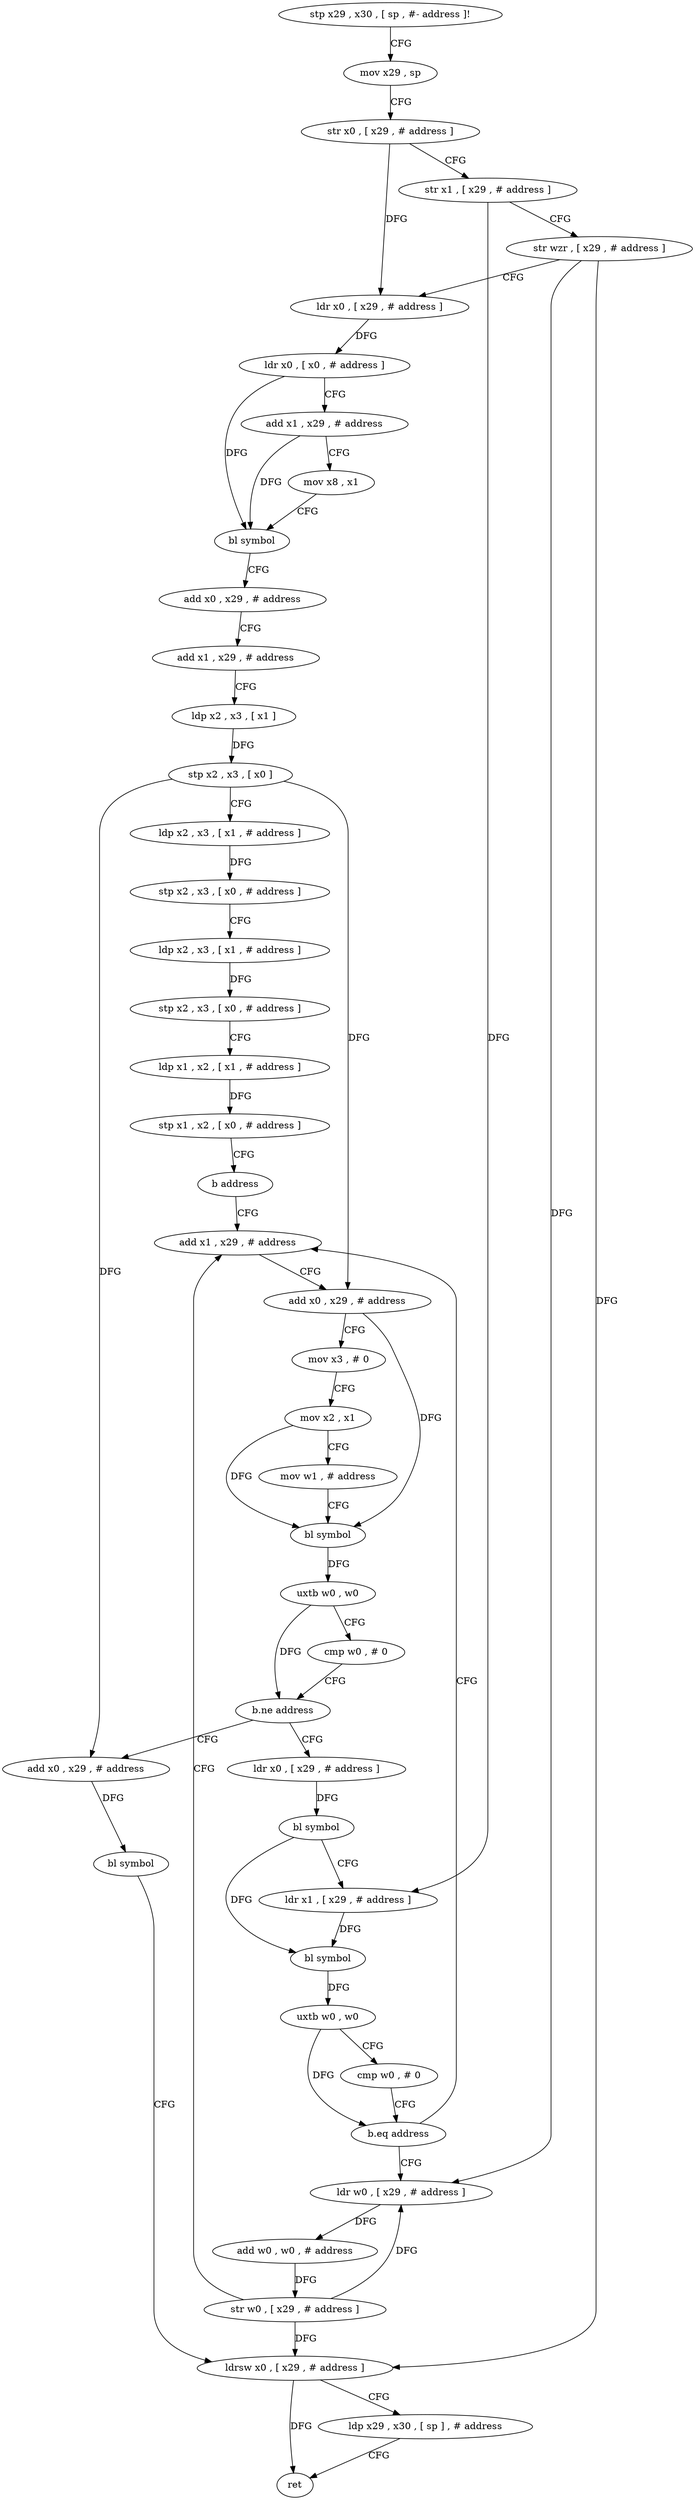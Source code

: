 digraph "func" {
"92228" [label = "stp x29 , x30 , [ sp , #- address ]!" ]
"92232" [label = "mov x29 , sp" ]
"92236" [label = "str x0 , [ x29 , # address ]" ]
"92240" [label = "str x1 , [ x29 , # address ]" ]
"92244" [label = "str wzr , [ x29 , # address ]" ]
"92248" [label = "ldr x0 , [ x29 , # address ]" ]
"92252" [label = "ldr x0 , [ x0 , # address ]" ]
"92256" [label = "add x1 , x29 , # address" ]
"92260" [label = "mov x8 , x1" ]
"92264" [label = "bl symbol" ]
"92268" [label = "add x0 , x29 , # address" ]
"92272" [label = "add x1 , x29 , # address" ]
"92276" [label = "ldp x2 , x3 , [ x1 ]" ]
"92280" [label = "stp x2 , x3 , [ x0 ]" ]
"92284" [label = "ldp x2 , x3 , [ x1 , # address ]" ]
"92288" [label = "stp x2 , x3 , [ x0 , # address ]" ]
"92292" [label = "ldp x2 , x3 , [ x1 , # address ]" ]
"92296" [label = "stp x2 , x3 , [ x0 , # address ]" ]
"92300" [label = "ldp x1 , x2 , [ x1 , # address ]" ]
"92304" [label = "stp x1 , x2 , [ x0 , # address ]" ]
"92308" [label = "b address" ]
"92352" [label = "add x1 , x29 , # address" ]
"92356" [label = "add x0 , x29 , # address" ]
"92360" [label = "mov x3 , # 0" ]
"92364" [label = "mov x2 , x1" ]
"92368" [label = "mov w1 , # address" ]
"92372" [label = "bl symbol" ]
"92376" [label = "uxtb w0 , w0" ]
"92380" [label = "cmp w0 , # 0" ]
"92384" [label = "b.ne address" ]
"92312" [label = "ldr x0 , [ x29 , # address ]" ]
"92388" [label = "add x0 , x29 , # address" ]
"92316" [label = "bl symbol" ]
"92320" [label = "ldr x1 , [ x29 , # address ]" ]
"92324" [label = "bl symbol" ]
"92328" [label = "uxtb w0 , w0" ]
"92332" [label = "cmp w0 , # 0" ]
"92336" [label = "b.eq address" ]
"92340" [label = "ldr w0 , [ x29 , # address ]" ]
"92392" [label = "bl symbol" ]
"92396" [label = "ldrsw x0 , [ x29 , # address ]" ]
"92400" [label = "ldp x29 , x30 , [ sp ] , # address" ]
"92404" [label = "ret" ]
"92344" [label = "add w0 , w0 , # address" ]
"92348" [label = "str w0 , [ x29 , # address ]" ]
"92228" -> "92232" [ label = "CFG" ]
"92232" -> "92236" [ label = "CFG" ]
"92236" -> "92240" [ label = "CFG" ]
"92236" -> "92248" [ label = "DFG" ]
"92240" -> "92244" [ label = "CFG" ]
"92240" -> "92320" [ label = "DFG" ]
"92244" -> "92248" [ label = "CFG" ]
"92244" -> "92396" [ label = "DFG" ]
"92244" -> "92340" [ label = "DFG" ]
"92248" -> "92252" [ label = "DFG" ]
"92252" -> "92256" [ label = "CFG" ]
"92252" -> "92264" [ label = "DFG" ]
"92256" -> "92260" [ label = "CFG" ]
"92256" -> "92264" [ label = "DFG" ]
"92260" -> "92264" [ label = "CFG" ]
"92264" -> "92268" [ label = "CFG" ]
"92268" -> "92272" [ label = "CFG" ]
"92272" -> "92276" [ label = "CFG" ]
"92276" -> "92280" [ label = "DFG" ]
"92280" -> "92284" [ label = "CFG" ]
"92280" -> "92356" [ label = "DFG" ]
"92280" -> "92388" [ label = "DFG" ]
"92284" -> "92288" [ label = "DFG" ]
"92288" -> "92292" [ label = "CFG" ]
"92292" -> "92296" [ label = "DFG" ]
"92296" -> "92300" [ label = "CFG" ]
"92300" -> "92304" [ label = "DFG" ]
"92304" -> "92308" [ label = "CFG" ]
"92308" -> "92352" [ label = "CFG" ]
"92352" -> "92356" [ label = "CFG" ]
"92356" -> "92360" [ label = "CFG" ]
"92356" -> "92372" [ label = "DFG" ]
"92360" -> "92364" [ label = "CFG" ]
"92364" -> "92368" [ label = "CFG" ]
"92364" -> "92372" [ label = "DFG" ]
"92368" -> "92372" [ label = "CFG" ]
"92372" -> "92376" [ label = "DFG" ]
"92376" -> "92380" [ label = "CFG" ]
"92376" -> "92384" [ label = "DFG" ]
"92380" -> "92384" [ label = "CFG" ]
"92384" -> "92312" [ label = "CFG" ]
"92384" -> "92388" [ label = "CFG" ]
"92312" -> "92316" [ label = "DFG" ]
"92388" -> "92392" [ label = "DFG" ]
"92316" -> "92320" [ label = "CFG" ]
"92316" -> "92324" [ label = "DFG" ]
"92320" -> "92324" [ label = "DFG" ]
"92324" -> "92328" [ label = "DFG" ]
"92328" -> "92332" [ label = "CFG" ]
"92328" -> "92336" [ label = "DFG" ]
"92332" -> "92336" [ label = "CFG" ]
"92336" -> "92352" [ label = "CFG" ]
"92336" -> "92340" [ label = "CFG" ]
"92340" -> "92344" [ label = "DFG" ]
"92392" -> "92396" [ label = "CFG" ]
"92396" -> "92400" [ label = "CFG" ]
"92396" -> "92404" [ label = "DFG" ]
"92400" -> "92404" [ label = "CFG" ]
"92344" -> "92348" [ label = "DFG" ]
"92348" -> "92352" [ label = "CFG" ]
"92348" -> "92396" [ label = "DFG" ]
"92348" -> "92340" [ label = "DFG" ]
}
